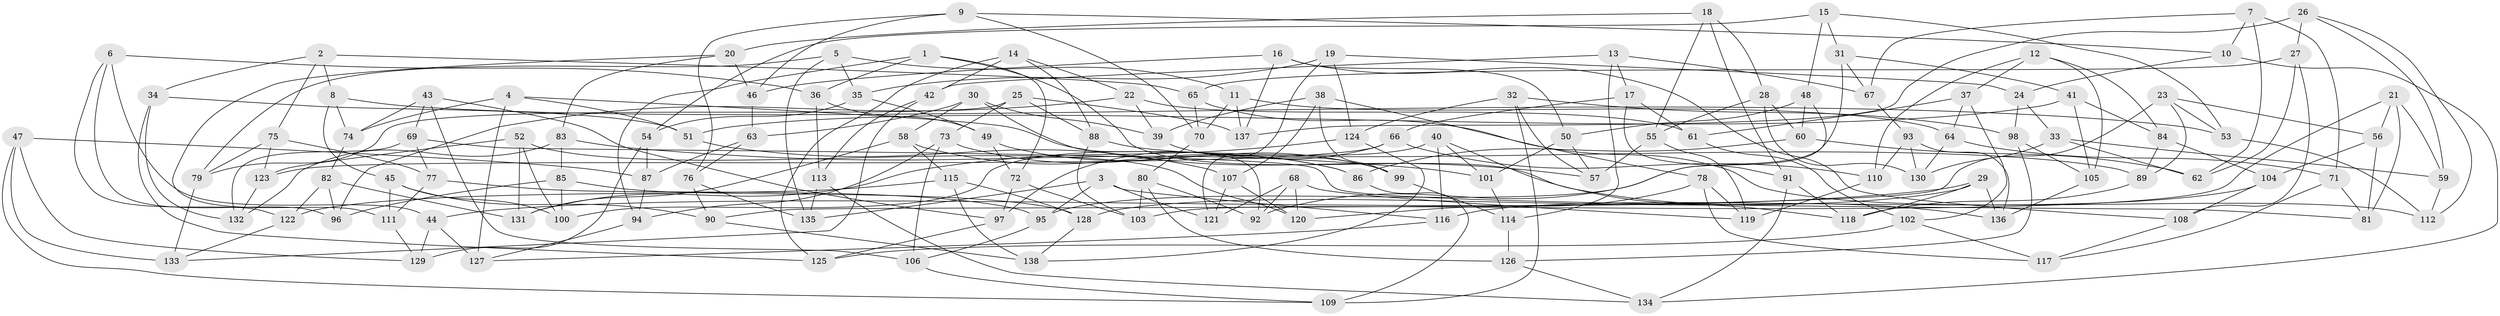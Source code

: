 // Generated by graph-tools (version 1.1) at 2025/03/03/09/25 03:03:08]
// undirected, 138 vertices, 276 edges
graph export_dot {
graph [start="1"]
  node [color=gray90,style=filled];
  1;
  2;
  3;
  4;
  5;
  6;
  7;
  8;
  9;
  10;
  11;
  12;
  13;
  14;
  15;
  16;
  17;
  18;
  19;
  20;
  21;
  22;
  23;
  24;
  25;
  26;
  27;
  28;
  29;
  30;
  31;
  32;
  33;
  34;
  35;
  36;
  37;
  38;
  39;
  40;
  41;
  42;
  43;
  44;
  45;
  46;
  47;
  48;
  49;
  50;
  51;
  52;
  53;
  54;
  55;
  56;
  57;
  58;
  59;
  60;
  61;
  62;
  63;
  64;
  65;
  66;
  67;
  68;
  69;
  70;
  71;
  72;
  73;
  74;
  75;
  76;
  77;
  78;
  79;
  80;
  81;
  82;
  83;
  84;
  85;
  86;
  87;
  88;
  89;
  90;
  91;
  92;
  93;
  94;
  95;
  96;
  97;
  98;
  99;
  100;
  101;
  102;
  103;
  104;
  105;
  106;
  107;
  108;
  109;
  110;
  111;
  112;
  113;
  114;
  115;
  116;
  117;
  118;
  119;
  120;
  121;
  122;
  123;
  124;
  125;
  126;
  127;
  128;
  129;
  130;
  131;
  132;
  133;
  134;
  135;
  136;
  137;
  138;
  1 -- 136;
  1 -- 94;
  1 -- 72;
  1 -- 36;
  2 -- 75;
  2 -- 8;
  2 -- 65;
  2 -- 34;
  3 -- 135;
  3 -- 116;
  3 -- 121;
  3 -- 95;
  4 -- 57;
  4 -- 74;
  4 -- 51;
  4 -- 127;
  5 -- 11;
  5 -- 35;
  5 -- 79;
  5 -- 135;
  6 -- 44;
  6 -- 36;
  6 -- 122;
  6 -- 96;
  7 -- 10;
  7 -- 67;
  7 -- 71;
  7 -- 62;
  8 -- 53;
  8 -- 45;
  8 -- 74;
  9 -- 70;
  9 -- 10;
  9 -- 46;
  9 -- 76;
  10 -- 134;
  10 -- 24;
  11 -- 64;
  11 -- 70;
  11 -- 137;
  12 -- 110;
  12 -- 84;
  12 -- 105;
  12 -- 37;
  13 -- 67;
  13 -- 114;
  13 -- 17;
  13 -- 42;
  14 -- 88;
  14 -- 22;
  14 -- 125;
  14 -- 42;
  15 -- 31;
  15 -- 53;
  15 -- 48;
  15 -- 54;
  16 -- 108;
  16 -- 137;
  16 -- 50;
  16 -- 46;
  17 -- 91;
  17 -- 66;
  17 -- 61;
  18 -- 20;
  18 -- 55;
  18 -- 28;
  18 -- 91;
  19 -- 35;
  19 -- 24;
  19 -- 121;
  19 -- 124;
  20 -- 46;
  20 -- 111;
  20 -- 83;
  21 -- 103;
  21 -- 81;
  21 -- 56;
  21 -- 59;
  22 -- 39;
  22 -- 61;
  22 -- 96;
  23 -- 53;
  23 -- 89;
  23 -- 56;
  23 -- 90;
  24 -- 98;
  24 -- 33;
  25 -- 73;
  25 -- 88;
  25 -- 79;
  25 -- 137;
  26 -- 27;
  26 -- 112;
  26 -- 137;
  26 -- 59;
  27 -- 62;
  27 -- 108;
  27 -- 65;
  28 -- 130;
  28 -- 55;
  28 -- 60;
  29 -- 136;
  29 -- 128;
  29 -- 44;
  29 -- 118;
  30 -- 39;
  30 -- 92;
  30 -- 58;
  30 -- 63;
  31 -- 41;
  31 -- 67;
  31 -- 95;
  32 -- 98;
  32 -- 109;
  32 -- 57;
  32 -- 124;
  33 -- 62;
  33 -- 130;
  33 -- 59;
  34 -- 125;
  34 -- 51;
  34 -- 132;
  35 -- 54;
  35 -- 49;
  36 -- 113;
  36 -- 49;
  37 -- 102;
  37 -- 61;
  37 -- 64;
  38 -- 99;
  38 -- 107;
  38 -- 78;
  38 -- 39;
  39 -- 99;
  40 -- 101;
  40 -- 116;
  40 -- 118;
  40 -- 100;
  41 -- 84;
  41 -- 105;
  41 -- 51;
  42 -- 113;
  42 -- 133;
  43 -- 106;
  43 -- 69;
  43 -- 97;
  43 -- 74;
  44 -- 127;
  44 -- 129;
  45 -- 90;
  45 -- 100;
  45 -- 111;
  46 -- 63;
  47 -- 109;
  47 -- 129;
  47 -- 87;
  47 -- 133;
  48 -- 60;
  48 -- 92;
  48 -- 50;
  49 -- 72;
  49 -- 99;
  50 -- 57;
  50 -- 101;
  51 -- 107;
  52 -- 131;
  52 -- 100;
  52 -- 123;
  52 -- 120;
  53 -- 112;
  54 -- 129;
  54 -- 87;
  55 -- 57;
  55 -- 119;
  56 -- 104;
  56 -- 81;
  58 -- 131;
  58 -- 86;
  58 -- 115;
  59 -- 112;
  60 -- 86;
  60 -- 62;
  61 -- 102;
  63 -- 76;
  63 -- 87;
  64 -- 71;
  64 -- 130;
  65 -- 70;
  65 -- 112;
  66 -- 97;
  66 -- 123;
  66 -- 110;
  67 -- 93;
  68 -- 119;
  68 -- 121;
  68 -- 92;
  68 -- 120;
  69 -- 81;
  69 -- 77;
  69 -- 132;
  70 -- 80;
  71 -- 81;
  71 -- 117;
  72 -- 103;
  72 -- 97;
  73 -- 106;
  73 -- 86;
  73 -- 94;
  74 -- 82;
  75 -- 77;
  75 -- 123;
  75 -- 79;
  76 -- 135;
  76 -- 90;
  77 -- 95;
  77 -- 111;
  78 -- 120;
  78 -- 117;
  78 -- 119;
  79 -- 133;
  80 -- 126;
  80 -- 103;
  80 -- 92;
  82 -- 96;
  82 -- 122;
  82 -- 131;
  83 -- 132;
  83 -- 101;
  83 -- 85;
  84 -- 104;
  84 -- 89;
  85 -- 128;
  85 -- 96;
  85 -- 100;
  86 -- 109;
  87 -- 94;
  88 -- 89;
  88 -- 103;
  89 -- 118;
  90 -- 138;
  91 -- 118;
  91 -- 134;
  93 -- 136;
  93 -- 110;
  93 -- 130;
  94 -- 127;
  95 -- 106;
  97 -- 125;
  98 -- 105;
  98 -- 126;
  99 -- 114;
  101 -- 114;
  102 -- 117;
  102 -- 125;
  104 -- 116;
  104 -- 108;
  105 -- 136;
  106 -- 109;
  107 -- 121;
  107 -- 120;
  108 -- 117;
  110 -- 119;
  111 -- 129;
  113 -- 135;
  113 -- 134;
  114 -- 126;
  115 -- 122;
  115 -- 128;
  115 -- 138;
  116 -- 127;
  122 -- 133;
  123 -- 132;
  124 -- 138;
  124 -- 131;
  126 -- 134;
  128 -- 138;
}
